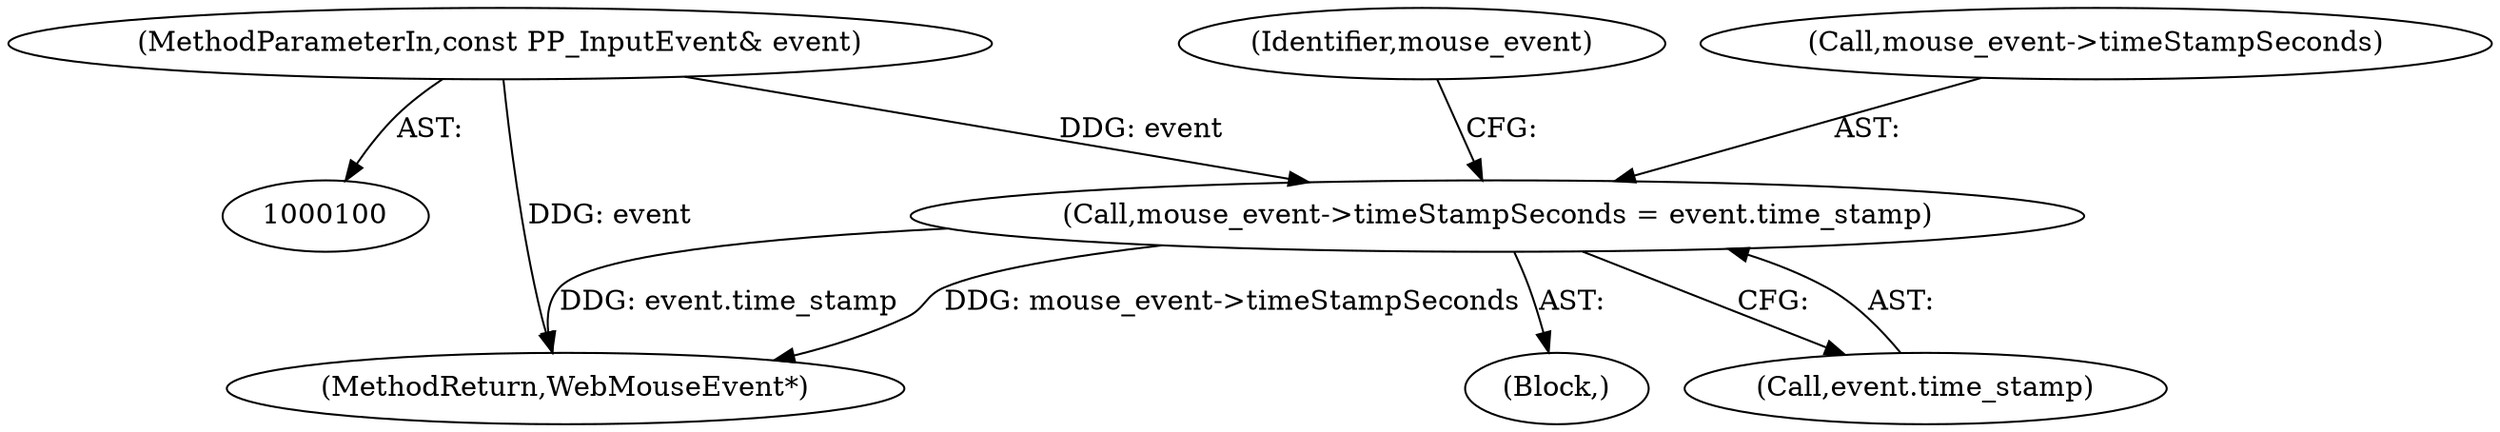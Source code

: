 digraph "0_Chrome_db5523bcb7e0419955172709c241a188ab94e8e0@pointer" {
"1000157" [label="(Call,mouse_event->timeStampSeconds = event.time_stamp)"];
"1000101" [label="(MethodParameterIn,const PP_InputEvent& event)"];
"1000101" [label="(MethodParameterIn,const PP_InputEvent& event)"];
"1000227" [label="(MethodReturn,WebMouseEvent*)"];
"1000166" [label="(Identifier,mouse_event)"];
"1000102" [label="(Block,)"];
"1000158" [label="(Call,mouse_event->timeStampSeconds)"];
"1000157" [label="(Call,mouse_event->timeStampSeconds = event.time_stamp)"];
"1000161" [label="(Call,event.time_stamp)"];
"1000157" -> "1000102"  [label="AST: "];
"1000157" -> "1000161"  [label="CFG: "];
"1000158" -> "1000157"  [label="AST: "];
"1000161" -> "1000157"  [label="AST: "];
"1000166" -> "1000157"  [label="CFG: "];
"1000157" -> "1000227"  [label="DDG: mouse_event->timeStampSeconds"];
"1000157" -> "1000227"  [label="DDG: event.time_stamp"];
"1000101" -> "1000157"  [label="DDG: event"];
"1000101" -> "1000100"  [label="AST: "];
"1000101" -> "1000227"  [label="DDG: event"];
}
